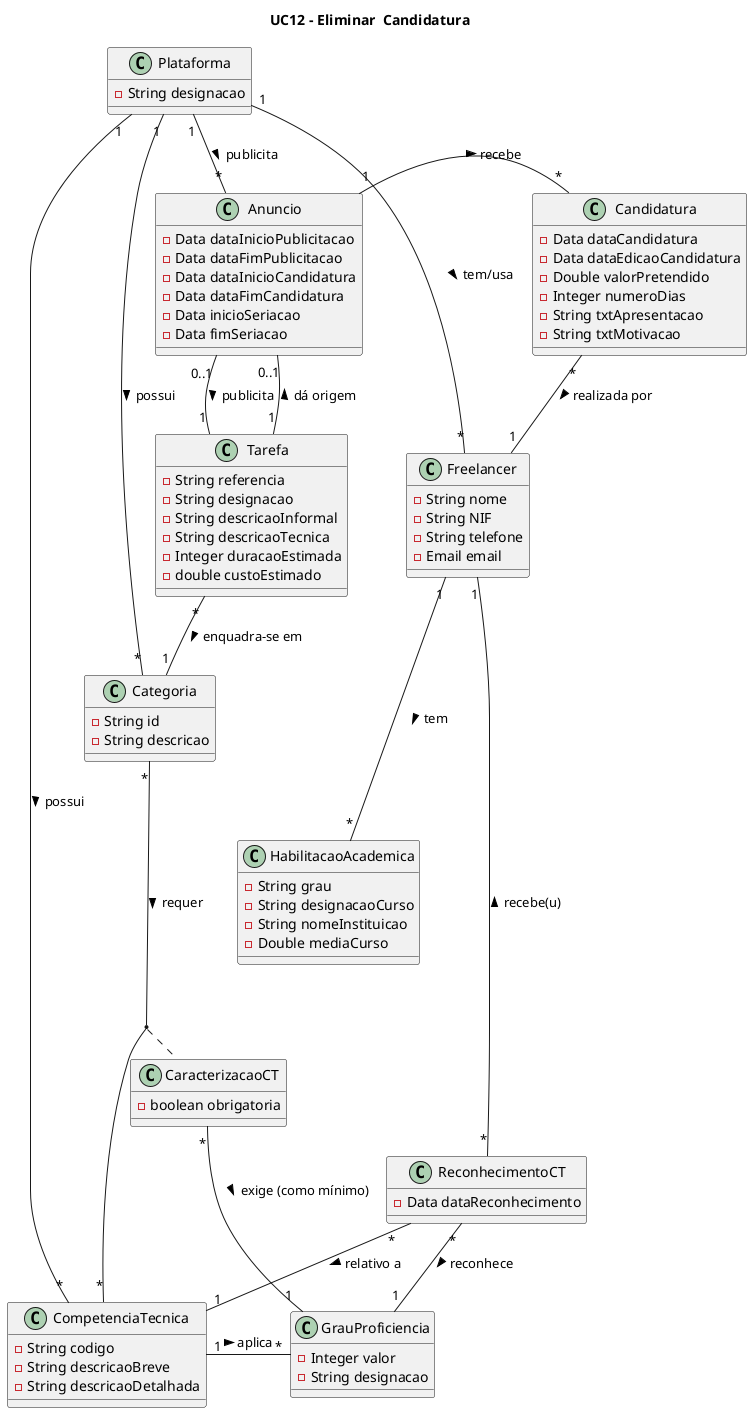 @startuml

title UC12 - Eliminar  Candidatura


class Plataforma {
    -String designacao
}

class Anuncio {
    -Data dataInicioPublicitacao
    -Data dataFimPublicitacao
    -Data dataInicioCandidatura
    -Data dataFimCandidatura
    -Data inicioSeriacao
    -Data fimSeriacao
}

class Categoria {
    -String id 
    -String descricao
}

class GrauProficiencia {
    -Integer valor
    -String designacao
}

class CaracterizacaoCT {
    -boolean obrigatoria
}
class CompetenciaTecnica {
    -String codigo
    -String descricaoBreve
    -String descricaoDetalhada
}

class Tarefa {
    -String referencia
    -String designacao
    -String descricaoInformal
    -String descricaoTecnica
    -Integer duracaoEstimada
    -double custoEstimado
}

class Freelancer {
    -String nome 
    -String NIF
    -String telefone
    -Email email
}

class Candidatura {
    -Data dataCandidatura
    -Data dataEdicaoCandidatura
    -Double valorPretendido
    -Integer numeroDias
    -String txtApresentacao
    -String txtMotivacao
}

class HabilitacaoAcademica{
    -String grau
    -String designacaoCurso
    -String nomeInstituicao
    -Double mediaCurso
}

class ReconhecimentoCT {
    -Data dataReconhecimento
}


Plataforma "1" -- "*" Categoria : possui >
Plataforma "1" -- "*" Anuncio : publicita >
Plataforma "1" -- "*" CompetenciaTecnica : possui >
Plataforma "1" -- "*" Freelancer : tem/usa >

Anuncio "0..1" -- "1" Tarefa : publicita >
Anuncio "0..1" -- "1" Tarefa : dá origem <
Anuncio "1" - "*" Candidatura : recebe >

Tarefa "*" -- "1" Categoria : enquadra-se em >

Candidatura "*" -- "1" Freelancer : realizada por >

Freelancer "1" --- "*" HabilitacaoAcademica : tem >
Freelancer "1" --- "*" ReconhecimentoCT : recebe(u) <

ReconhecimentoCT "*" - "1" CompetenciaTecnica : relativo a >
ReconhecimentoCT "*" -- "1" GrauProficiencia : reconhece >

CompetenciaTecnica "1" - "*" GrauProficiencia : aplica >

CaracterizacaoCT "*" - "1" GrauProficiencia : exige (como mínimo) >

Categoria "*" --- "*" CompetenciaTecnica : requer >

(Categoria, CompetenciaTecnica) . CaracterizacaoCT

@enduml